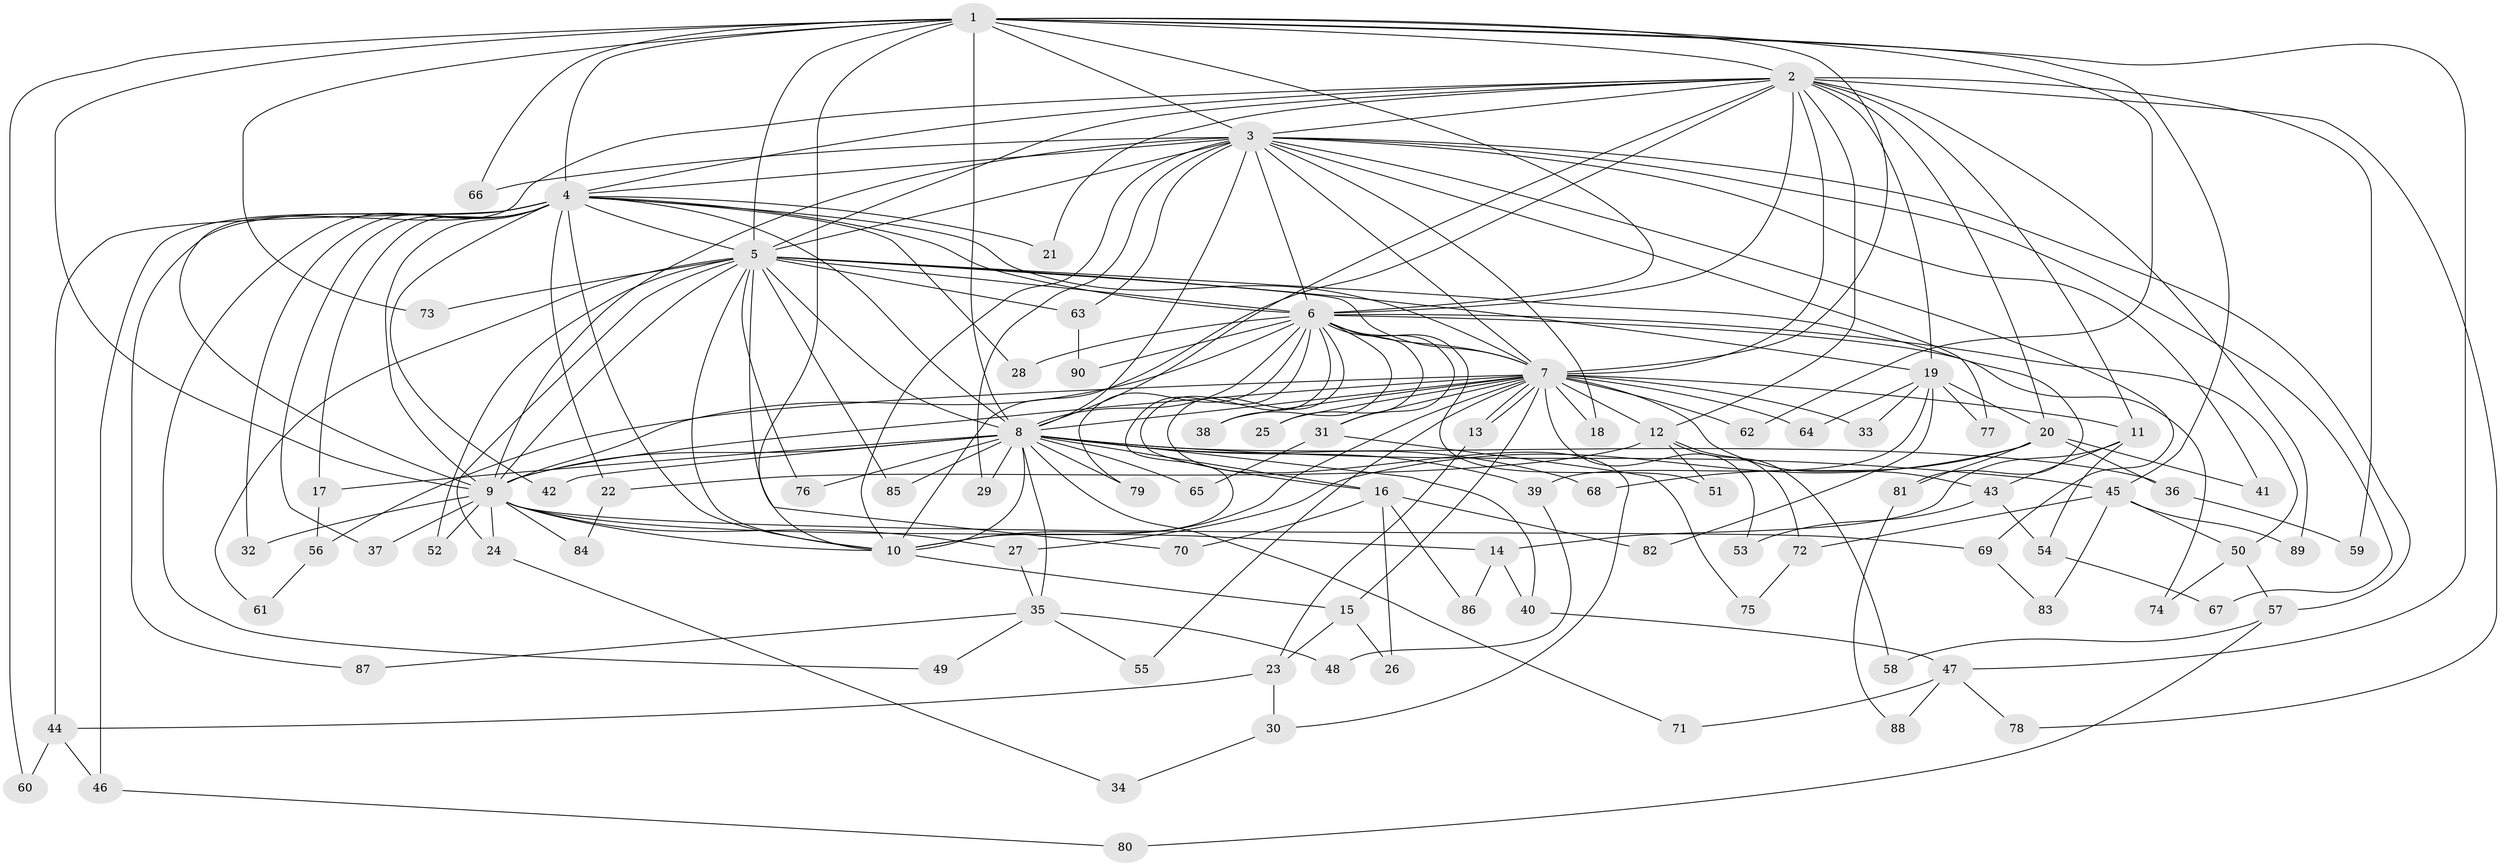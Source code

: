 // coarse degree distribution, {20: 0.03571428571428571, 4: 0.17857142857142858, 12: 0.14285714285714285, 3: 0.17857142857142858, 11: 0.03571428571428571, 6: 0.10714285714285714, 15: 0.03571428571428571, 5: 0.17857142857142858, 7: 0.07142857142857142, 2: 0.03571428571428571}
// Generated by graph-tools (version 1.1) at 2025/36/03/04/25 23:36:30]
// undirected, 90 vertices, 205 edges
graph export_dot {
  node [color=gray90,style=filled];
  1;
  2;
  3;
  4;
  5;
  6;
  7;
  8;
  9;
  10;
  11;
  12;
  13;
  14;
  15;
  16;
  17;
  18;
  19;
  20;
  21;
  22;
  23;
  24;
  25;
  26;
  27;
  28;
  29;
  30;
  31;
  32;
  33;
  34;
  35;
  36;
  37;
  38;
  39;
  40;
  41;
  42;
  43;
  44;
  45;
  46;
  47;
  48;
  49;
  50;
  51;
  52;
  53;
  54;
  55;
  56;
  57;
  58;
  59;
  60;
  61;
  62;
  63;
  64;
  65;
  66;
  67;
  68;
  69;
  70;
  71;
  72;
  73;
  74;
  75;
  76;
  77;
  78;
  79;
  80;
  81;
  82;
  83;
  84;
  85;
  86;
  87;
  88;
  89;
  90;
  1 -- 2;
  1 -- 3;
  1 -- 4;
  1 -- 5;
  1 -- 6;
  1 -- 7;
  1 -- 8;
  1 -- 9;
  1 -- 10;
  1 -- 45;
  1 -- 47;
  1 -- 60;
  1 -- 62;
  1 -- 66;
  1 -- 73;
  2 -- 3;
  2 -- 4;
  2 -- 5;
  2 -- 6;
  2 -- 7;
  2 -- 8;
  2 -- 9;
  2 -- 10;
  2 -- 11;
  2 -- 12;
  2 -- 19;
  2 -- 20;
  2 -- 21;
  2 -- 59;
  2 -- 78;
  2 -- 89;
  3 -- 4;
  3 -- 5;
  3 -- 6;
  3 -- 7;
  3 -- 8;
  3 -- 9;
  3 -- 10;
  3 -- 18;
  3 -- 29;
  3 -- 41;
  3 -- 57;
  3 -- 63;
  3 -- 66;
  3 -- 67;
  3 -- 69;
  3 -- 77;
  4 -- 5;
  4 -- 6;
  4 -- 7;
  4 -- 8;
  4 -- 9;
  4 -- 10;
  4 -- 17;
  4 -- 21;
  4 -- 22;
  4 -- 28;
  4 -- 32;
  4 -- 37;
  4 -- 42;
  4 -- 44;
  4 -- 46;
  4 -- 49;
  4 -- 87;
  5 -- 6;
  5 -- 7;
  5 -- 8;
  5 -- 9;
  5 -- 10;
  5 -- 19;
  5 -- 24;
  5 -- 52;
  5 -- 61;
  5 -- 63;
  5 -- 70;
  5 -- 73;
  5 -- 76;
  5 -- 81;
  5 -- 85;
  6 -- 7;
  6 -- 8;
  6 -- 9;
  6 -- 10;
  6 -- 16;
  6 -- 25;
  6 -- 28;
  6 -- 30;
  6 -- 31;
  6 -- 38;
  6 -- 50;
  6 -- 51;
  6 -- 74;
  6 -- 79;
  6 -- 90;
  7 -- 8;
  7 -- 9;
  7 -- 10;
  7 -- 11;
  7 -- 12;
  7 -- 13;
  7 -- 13;
  7 -- 15;
  7 -- 18;
  7 -- 25;
  7 -- 31;
  7 -- 33;
  7 -- 38;
  7 -- 43;
  7 -- 53;
  7 -- 55;
  7 -- 56;
  7 -- 62;
  7 -- 64;
  8 -- 9;
  8 -- 10;
  8 -- 16;
  8 -- 17;
  8 -- 29;
  8 -- 35;
  8 -- 36;
  8 -- 39;
  8 -- 40;
  8 -- 42;
  8 -- 45;
  8 -- 65;
  8 -- 68;
  8 -- 71;
  8 -- 76;
  8 -- 79;
  8 -- 85;
  9 -- 10;
  9 -- 14;
  9 -- 24;
  9 -- 27;
  9 -- 32;
  9 -- 37;
  9 -- 52;
  9 -- 69;
  9 -- 84;
  10 -- 15;
  11 -- 14;
  11 -- 43;
  11 -- 54;
  12 -- 22;
  12 -- 51;
  12 -- 58;
  12 -- 72;
  13 -- 23;
  14 -- 40;
  14 -- 86;
  15 -- 23;
  15 -- 26;
  16 -- 26;
  16 -- 70;
  16 -- 82;
  16 -- 86;
  17 -- 56;
  19 -- 20;
  19 -- 33;
  19 -- 39;
  19 -- 64;
  19 -- 77;
  19 -- 82;
  20 -- 27;
  20 -- 36;
  20 -- 41;
  20 -- 68;
  20 -- 81;
  22 -- 84;
  23 -- 30;
  23 -- 44;
  24 -- 34;
  27 -- 35;
  30 -- 34;
  31 -- 65;
  31 -- 75;
  35 -- 48;
  35 -- 49;
  35 -- 55;
  35 -- 87;
  36 -- 59;
  39 -- 48;
  40 -- 47;
  43 -- 53;
  43 -- 54;
  44 -- 46;
  44 -- 60;
  45 -- 50;
  45 -- 72;
  45 -- 83;
  45 -- 89;
  46 -- 80;
  47 -- 71;
  47 -- 78;
  47 -- 88;
  50 -- 57;
  50 -- 74;
  54 -- 67;
  56 -- 61;
  57 -- 58;
  57 -- 80;
  63 -- 90;
  69 -- 83;
  72 -- 75;
  81 -- 88;
}
